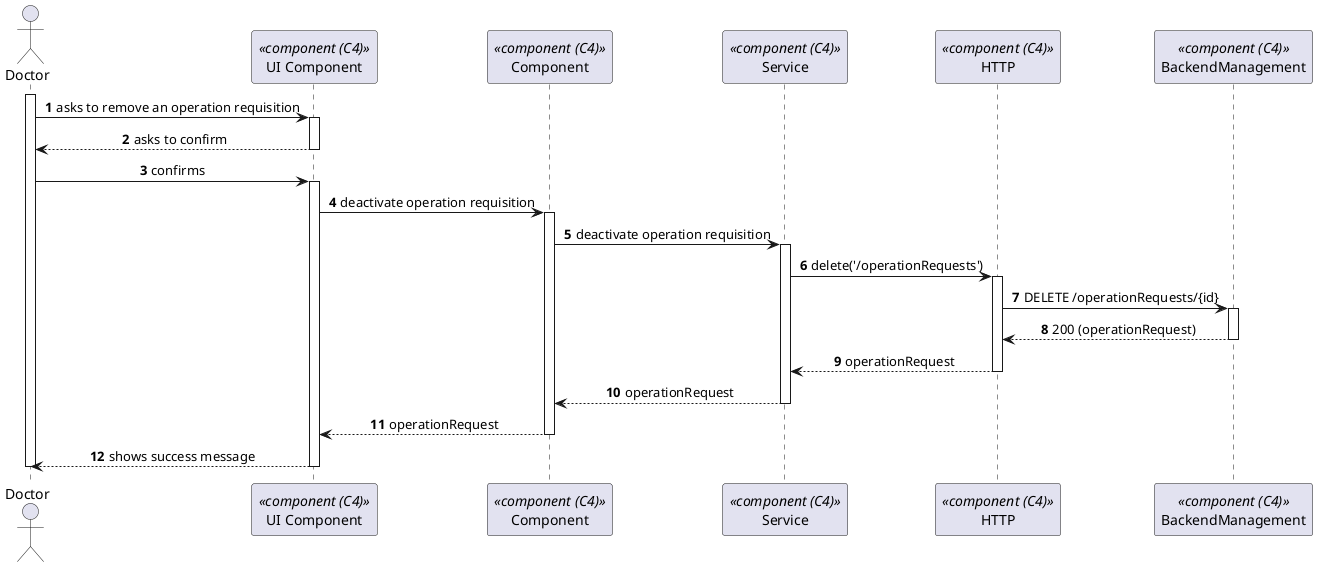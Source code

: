 @startuml process-view
autonumber
skinparam DefaultTextAlignment center
actor Doctor as "Doctor"
participant ComponentUI as "UI Component" <<component (C4)>>
participant Component as "Component" <<component (C4)>>
participant SRV as "Service" <<component (C4)>>
participant HTTP as "HTTP" <<component (C4)>>

participant BackendManagement as "BackendManagement" <<component (C4)>>

activate Doctor
    Doctor -> ComponentUI : asks to remove an operation requisition
    activate ComponentUI
        ComponentUI --> Doctor : asks to confirm
    deactivate ComponentUI
    Doctor -> ComponentUI : confirms
    activate ComponentUI
        ComponentUI -> Component : deactivate operation requisition
        activate Component     
            Component -> SRV : deactivate operation requisition
            activate SRV
                SRV -> HTTP : delete('/operationRequests')
                activate HTTP
                    HTTP -> BackendManagement : DELETE /operationRequests/{id}
                    activate BackendManagement
                        BackendManagement --> HTTP : 200 (operationRequest)
                    deactivate BackendManagement
                    HTTP --> SRV : operationRequest
                deactivate HTTP
                SRV --> Component : operationRequest
            deactivate SRV
            Component --> ComponentUI : operationRequest
        deactivate Component
    Doctor <-- ComponentUI : shows success message
    deactivate ComponentUI
deactivate Doctor

@enduml